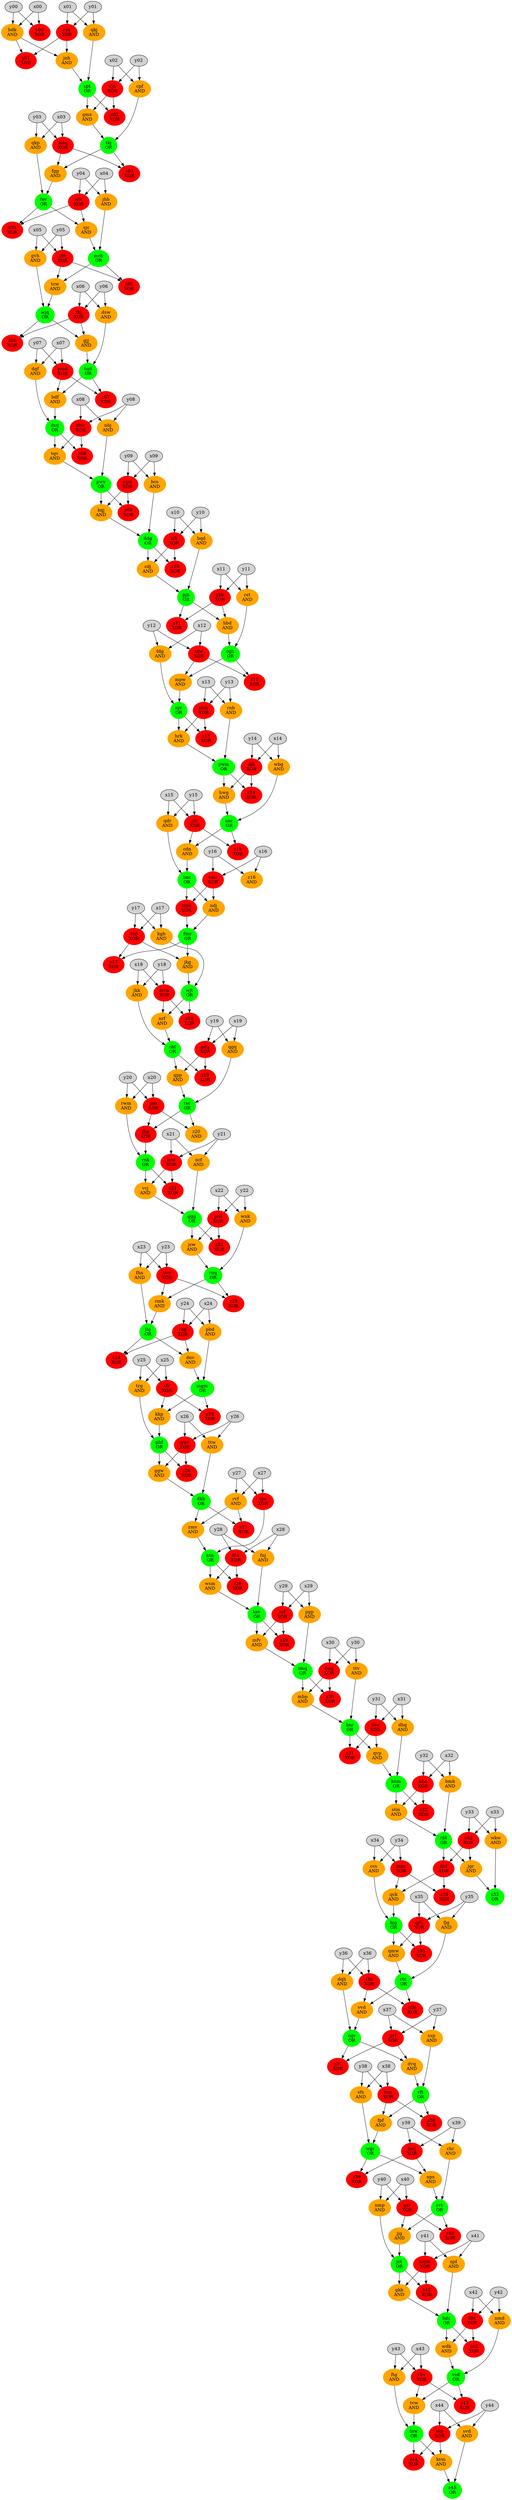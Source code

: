 digraph G {
  node [style="filled"]
  pwm [label="\N\nOR" color="green"]
  hrk -> pwm;
  rnb -> pwm;
  jbk [label="\N\nXOR" color="red"]
  x05 -> jbk;
  y05 -> jbk;
  z31 [label="\N\nXOR" color="red"]
  hbc -> z31;
  hnr -> z31;
  qck [label="\N\nAND" color="orange"]
  fcd -> qck;
  mgc -> qck;
  fhn [label="\N\nAND" color="orange"]
  x23 -> fhn;
  y23 -> fhn;
  rmv [label="\N\nAND" color="orange"]
  dkb -> rmv;
  rvf -> rmv;
  stm [label="\N\nAND" color="orange"]
  hhc -> stm;
  knm -> stm;
  z43 [label="\N\nXOR" color="red"]
  vcd -> z43;
  vbv -> z43;
  z22 [label="\N\nXOR" color="red"]
  prd -> z22;
  ggg -> z22;
  cgh [label="\N\nOR" color="green"]
  hbd -> cgh;
  cst -> cgh;
  ncf [label="\N\nAND" color="orange"]
  x21 -> ncf;
  y21 -> ncf;
  nmp [label="\N\nAND" color="orange"]
  y40 -> nmp;
  x40 -> nmp;
  z29 [label="\N\nXOR" color="red"]
  scf -> z29;
  ksv -> z29;
  z07 [label="\N\nXOR" color="red"]
  pmd -> z07;
  tqd -> z07;
  fpf [label="\N\nAND" color="orange"]
  tnp -> fpf;
  rft -> fpf;
  gkb [label="\N\nXOR" color="red"]
  y11 -> gkb;
  x11 -> gkb;
  dgf [label="\N\nAND" color="orange"]
  y07 -> dgf;
  x07 -> dgf;
  qdr [label="\N\nAND" color="orange"]
  y15 -> qdr;
  x15 -> qdr;
  pwv [label="\N\nOR" color="green"]
  nbj -> pwv;
  tqv -> pwv;
  fgp [label="\N\nAND" color="orange"]
  mtq -> fgp;
  tkj -> fgp;
  bdf [label="\N\nAND" color="orange"]
  tqd -> bdf;
  pmd -> bdf;
  fmg [label="\N\nXOR" color="red"]
  y30 -> fmg;
  x30 -> fmg;
  ccs [label="\N\nAND" color="orange"]
  x34 -> ccs;
  y34 -> ccs;
  rfd [label="\N\nOR" color="green"]
  bmh -> rfd;
  stm -> rfd;
  z27 [label="\N\nXOR" color="red"]
  rvf -> z27;
  dkb -> z27;
  wcj [label="\N\nXOR" color="red"]
  y44 -> wcj;
  x44 -> wcj;
  rkg [label="\N\nXOR" color="red"]
  x24 -> rkg;
  y24 -> rkg;
  z17 [label="\N\nXOR" color="red"]
  fmr -> z17;
  vtd -> z17;
  svt [label="\N\nOR" color="green"]
  chr -> svt;
  nps -> svt;
  qrh [label="\N\nXOR" color="red"]
  x35 -> qrh;
  y35 -> qrh;
  jgr [label="\N\nAND" color="orange"]
  rfd -> jgr;
  smf -> jgr;
  z26 [label="\N\nXOR" color="red"]
  qwr -> z26;
  pbf -> z26;
  bnc [label="\N\nOR" color="green"]
  cdn -> bnc;
  qdr -> bnc;
  gvf [label="\N\nXOR" color="red"]
  x37 -> gvf;
  y37 -> gvf;
  hwg [label="\N\nAND" color="orange"]
  pwm -> hwg;
  djk -> hwg;
  chf [label="\N\nOR" color="green"]
  nrf -> chf;
  jkk -> chf;
  vvd [label="\N\nAND" color="orange"]
  rtc -> vvd;
  rhc -> vvd;
  tqw [label="\N\nXOR" color="red"]
  y12 -> tqw;
  x12 -> tqw;
  jbj [label="\N\nOR" color="green"]
  cmk -> jbj;
  fhn -> jbj;
  hnr [label="\N\nOR" color="green"]
  ttv -> hnr;
  mbp -> hnr;
  mvn [label="\N\nXOR" color="red"]
  x18 -> mvn;
  y18 -> mvn;
  z03 [label="\N\nXOR" color="red"]
  mtq -> z03;
  tkj -> z03;
  vcj [label="\N\nAND" color="orange"]
  krw -> vcj;
  vnk -> vcj;
  trg [label="\N\nAND" color="orange"]
  y25 -> trg;
  x25 -> trg;
  fhp [label="\N\nXOR" color="red"]
  tsc -> fhp;
  pns -> fhp;
  ndj [label="\N\nAND" color="orange"]
  bnc -> ndj;
  vmr -> ndj;
  smf [label="\N\nXOR" color="red"]
  x33 -> smf;
  y33 -> smf;
  fmr [label="\N\nOR" color="green"]
  hmk -> fmr;
  ndj -> fmr;
  njd [label="\N\nAND" color="orange"]
  y41 -> njd;
  x41 -> njd;
  z05 [label="\N\nXOR" color="red"]
  mch -> z05;
  jbk -> z05;
  z12 [label="\N\nXOR" color="red"]
  cgh -> z12;
  tqw -> z12;
  z16 [label="\N\nAND" color="orange"]
  y16 -> z16;
  x16 -> z16;
  wbg [label="\N\nAND" color="orange"]
  y14 -> wbg;
  x14 -> wbg;
  cdn [label="\N\nAND" color="orange"]
  jtv -> cdn;
  nsc -> cdn;
  hvv [label="\N\nXOR" color="red"]
  y23 -> hvv;
  x23 -> hvv;
  mpw [label="\N\nAND" color="orange"]
  tqw -> mpw;
  cgh -> mpw;
  rft [label="\N\nOR" color="green"]
  dvq -> rft;
  ssp -> rft;
  jct [label="\N\nOR" color="green"]
  nmp -> jct;
  jjg -> jct;
  z08 [label="\N\nXOR" color="red"]
  tbw -> z08;
  dsq -> z08;
  jkg [label="\N\nAND" color="orange"]
  fmr -> jkg;
  vtd -> jkg;
  pbd [label="\N\nAND" color="orange"]
  y24 -> pbd;
  x24 -> pbd;
  dsw [label="\N\nAND" color="orange"]
  x06 -> dsw;
  y06 -> dsw;
  pmd [label="\N\nXOR" color="red"]
  x07 -> pmd;
  y07 -> pmd;
  z13 [label="\N\nXOR" color="red"]
  shm -> z13;
  njv -> z13;
  tnp [label="\N\nXOR" color="red"]
  x38 -> tnp;
  y38 -> tnp;
  z37 [label="\N\nXOR" color="red"]
  gvf -> z37;
  cqv -> z37;
  tqd [label="\N\nOR" color="green"]
  gjj -> tqd;
  dsw -> tqd;
  hhc [label="\N\nXOR" color="red"]
  x32 -> hhc;
  y32 -> hhc;
  jkk [label="\N\nAND" color="orange"]
  y18 -> jkk;
  x18 -> jkk;
  mbp [label="\N\nAND" color="orange"]
  tmq -> mbp;
  fmg -> mbp;
  cst [label="\N\nAND" color="orange"]
  x11 -> cst;
  y11 -> cst;
  z19 [label="\N\nXOR" color="red"]
  gdq -> z19;
  chf -> z19;
  hdc [label="\N\nOR" color="green"]
  gkk -> hdc;
  njd -> hdc;
  wsm [label="\N\nAND" color="orange"]
  ntn -> wsm;
  dtn -> wsm;
  z21 [label="\N\nXOR" color="red"]
  krw -> z21;
  vnk -> z21;
  tvw [label="\N\nAND" color="orange"]
  vbv -> tvw;
  vcd -> tvw;
  tbw [label="\N\nXOR" color="red"]
  y08 -> tbw;
  x08 -> tbw;
  wfr [label="\N\nXOR" color="red"]
  x04 -> wfr;
  y04 -> wfr;
  knm [label="\N\nOR" color="green"]
  qvp -> knm;
  dhq -> knm;
  z39 [label="\N\nXOR" color="red"]
  wgr -> z39;
  bwj -> z39;
  mfv [label="\N\nAND" color="orange"]
  scf -> mfv;
  ksv -> mfv;
  wgr [label="\N\nOR" color="green"]
  sfs -> wgr;
  fpf -> wgr;
  z35 [label="\N\nXOR" color="red"]
  qrh -> z35;
  bjg -> z35;
  vmr [label="\N\nXOR" color="red"]
  y16 -> vmr;
  x16 -> vmr;
  cqv [label="\N\nOR" color="green"]
  vvd -> cqv;
  dqh -> cqv;
  nsc [label="\N\nOR" color="green"]
  wbg -> nsc;
  hwg -> nsc;
  cfr [label="\N\nXOR" color="red"]
  x25 -> cfr;
  y25 -> cfr;
  z38 [label="\N\nXOR" color="red"]
  rft -> z38;
  tnp -> z38;
  z04 [label="\N\nXOR" color="red"]
  wfr -> z04;
  fnv -> z04;
  djk [label="\N\nXOR" color="red"]
  y14 -> djk;
  x14 -> djk;
  ggg [label="\N\nOR" color="green"]
  ncf -> ggg;
  vcj -> ggg;
  mgc [label="\N\nXOR" color="red"]
  x34 -> mgc;
  y34 -> mgc;
  hbd [label="\N\nAND" color="orange"]
  gkb -> hbd;
  pjh -> hbd;
  tck [label="\N\nXOR" color="red"]
  x10 -> tck;
  y10 -> tck;
  kgb [label="\N\nAND" color="orange"]
  x17 -> kgb;
  y17 -> kgb;
  jcw [label="\N\nAND" color="orange"]
  ggg -> jcw;
  prd -> jcw;
  z25 [label="\N\nXOR" color="red"]
  mgm -> z25;
  cfr -> z25;
  z45 [label="\N\nOR" color="green"]
  kvm -> z45;
  svd -> z45;
  z10 [label="\N\nXOR" color="red"]
  ddg -> z10;
  tck -> z10;
  tpc [label="\N\nXOR" color="red"]
  y27 -> tpc;
  x27 -> tpc;
  z06 [label="\N\nXOR" color="red"]
  wjq -> z06;
  thj -> z06;
  cpf [label="\N\nAND" color="orange"]
  y02 -> cpf;
  x02 -> cpf;
  mch [label="\N\nOR" color="green"]
  sjc -> mch;
  jhb -> mch;
  tkj [label="\N\nOR" color="green"]
  gms -> tkj;
  cpf -> tkj;
  z15 [label="\N\nXOR" color="red"]
  jtv -> z15;
  nsc -> z15;
  kvm [label="\N\nAND" color="orange"]
  fnw -> kvm;
  wcj -> kvm;
  wjq [label="\N\nOR" color="green"]
  tcw -> wjq;
  gvh -> wjq;
  fcd [label="\N\nXOR" color="red"]
  smf -> fcd;
  rfd -> fcd;
  dnv [label="\N\nAND" color="orange"]
  jbj -> dnv;
  rkg -> dnv;
  qgq [label="\N\nAND" color="orange"]
  y19 -> qgq;
  x19 -> qgq;
  spt [label="\N\nOR" color="green"]
  jnh -> spt;
  qkj -> spt;
  nrf [label="\N\nAND" color="orange"]
  mvn -> nrf;
  wjt -> nrf;
  wnk [label="\N\nAND" color="orange"]
  y22 -> wnk;
  x22 -> wnk;
  gkk [label="\N\nAND" color="orange"]
  jct -> gkk;
  hmm -> gkk;
  pns [label="\N\nXOR" color="red"]
  x20 -> pns;
  y20 -> pns;
  jjg [label="\N\nAND" color="orange"]
  grr -> jjg;
  svt -> jjg;
  pgp [label="\N\nAND" color="orange"]
  x29 -> pgp;
  y29 -> pgp;
  cdj [label="\N\nAND" color="orange"]
  tck -> cdj;
  ddg -> cdj;
  kkp [label="\N\nAND" color="orange"]
  mgm -> kkp;
  cfr -> kkp;
  bmh [label="\N\nAND" color="orange"]
  x32 -> bmh;
  y32 -> bmh;
  z40 [label="\N\nXOR" color="red"]
  svt -> z40;
  grr -> z40;
  qvp [label="\N\nAND" color="orange"]
  hbc -> qvp;
  hnr -> qvp;
  qmw [label="\N\nAND" color="orange"]
  bjg -> qmw;
  qrh -> qmw;
  mtq [label="\N\nXOR" color="red"]
  y03 -> mtq;
  x03 -> mtq;
  qkp [label="\N\nAND" color="orange"]
  y03 -> qkp;
  x03 -> qkp;
  ttw [label="\N\nAND" color="orange"]
  y26 -> ttw;
  x26 -> ttw;
  njv [label="\N\nOR" color="green"]
  fdg -> njv;
  mpw -> njv;
  ddg [label="\N\nOR" color="green"]
  kqj -> ddg;
  bcs -> ddg;
  rtc [label="\N\nOR" color="green"]
  fjg -> rtc;
  qmw -> rtc;
  bjg [label="\N\nOR" color="green"]
  ccs -> bjg;
  qck -> bjg;
  rsq [label="\N\nXOR" color="red"]
  y01 -> rsq;
  x01 -> rsq;
  qkj [label="\N\nAND" color="orange"]
  x01 -> qkj;
  y01 -> qkj;
  gjj [label="\N\nAND" color="orange"]
  wjq -> gjj;
  thj -> gjj;
  bcs [label="\N\nAND" color="orange"]
  x09 -> bcs;
  y09 -> bcs;
  z18 [label="\N\nXOR" color="red"]
  mvn -> z18;
  wjt -> z18;
  tsc [label="\N\nOR" color="green"]
  qgq -> tsc;
  qpp -> tsc;
  gms [label="\N\nAND" color="orange"]
  spt -> gms;
  vjn -> gms;
  sfs [label="\N\nAND" color="orange"]
  x38 -> sfs;
  y38 -> sfs;
  vcd [label="\N\nOR" color="green"]
  nmd -> vcd;
  wdk -> vcd;
  hmm [label="\N\nXOR" color="red"]
  y41 -> hmm;
  x41 -> hmm;
  thj [label="\N\nXOR" color="red"]
  y06 -> thj;
  x06 -> thj;
  qpp [label="\N\nAND" color="orange"]
  chf -> qpp;
  gdq -> qpp;
  dhq [label="\N\nAND" color="orange"]
  x31 -> dhq;
  y31 -> dhq;
  nmd [label="\N\nAND" color="orange"]
  y42 -> nmd;
  x42 -> nmd;
  ntn [label="\N\nOR" color="green"]
  tpc -> ntn;
  rmv -> ntn;
  z28 [label="\N\nXOR" color="red"]
  dtn -> z28;
  ntn -> z28;
  scf [label="\N\nXOR" color="red"]
  y29 -> scf;
  x29 -> scf;
  fnw [label="\N\nOR" color="green"]
  ftg -> fnw;
  tvw -> fnw;
  ssp [label="\N\nAND" color="orange"]
  y37 -> ssp;
  x37 -> ssp;
  tmq [label="\N\nOR" color="green"]
  pgp -> tmq;
  mfv -> tmq;
  sqm [label="\N\nXOR" color="red"]
  x09 -> sqm;
  y09 -> sqm;
  nbj [label="\N\nAND" color="orange"]
  x08 -> nbj;
  y08 -> nbj;
  fnj [label="\N\nAND" color="orange"]
  x28 -> fnj;
  y28 -> fnj;
  ggw [label="\N\nAND" color="orange"]
  pbf -> ggw;
  qwr -> ggw;
  kqj [label="\N\nAND" color="orange"]
  pwv -> kqj;
  sqm -> kqj;
  z00 [label="\N\nXOR" color="red"]
  y00 -> z00;
  x00 -> z00;
  kbt [label="\N\nXOR" color="red"]
  y42 -> kbt;
  x42 -> kbt;
  bdk [label="\N\nAND" color="orange"]
  x00 -> bdk;
  y00 -> bdk;
  rhc [label="\N\nXOR" color="red"]
  x36 -> rhc;
  y36 -> rhc;
  wjt [label="\N\nOR" color="green"]
  jkg -> wjt;
  kgb -> wjt;
  sjc [label="\N\nAND" color="orange"]
  wfr -> sjc;
  fnv -> sjc;
  z33 [label="\N\nOR" color="green"]
  wkw -> z33;
  jgr -> z33;
  rwm [label="\N\nAND" color="orange"]
  x20 -> rwm;
  y20 -> rwm;
  qwr [label="\N\nXOR" color="red"]
  y26 -> qwr;
  x26 -> qwr;
  svd [label="\N\nAND" color="orange"]
  y44 -> svd;
  x44 -> svd;
  z09 [label="\N\nXOR" color="red"]
  sqm -> z09;
  pwv -> z09;
  z44 [label="\N\nXOR" color="red"]
  wcj -> z44;
  fnw -> z44;
  shm [label="\N\nXOR" color="red"]
  y13 -> shm;
  x13 -> shm;
  wdk [label="\N\nAND" color="orange"]
  hdc -> wdk;
  kbt -> wdk;
  vbv [label="\N\nXOR" color="red"]
  y43 -> vbv;
  x43 -> vbv;
  z30 [label="\N\nXOR" color="red"]
  tmq -> z30;
  fmg -> z30;
  dvq [label="\N\nAND" color="orange"]
  cqv -> dvq;
  gvf -> dvq;
  vtd [label="\N\nXOR" color="red"]
  y17 -> vtd;
  x17 -> vtd;
  prd [label="\N\nXOR" color="red"]
  x22 -> prd;
  y22 -> prd;
  fnv [label="\N\nOR" color="green"]
  fgp -> fnv;
  qkp -> fnv;
  dtn [label="\N\nXOR" color="red"]
  y28 -> dtn;
  x28 -> dtn;
  wkw [label="\N\nAND" color="orange"]
  x33 -> wkw;
  y33 -> wkw;
  hrk [label="\N\nAND" color="orange"]
  njv -> hrk;
  shm -> hrk;
  jhb [label="\N\nAND" color="orange"]
  x04 -> jhb;
  y04 -> jhb;
  z34 [label="\N\nXOR" color="red"]
  fcd -> z34;
  mgc -> z34;
  tqv [label="\N\nAND" color="orange"]
  dsq -> tqv;
  tbw -> tqv;
  z32 [label="\N\nXOR" color="red"]
  hhc -> z32;
  knm -> z32;
  cmk [label="\N\nAND" color="orange"]
  hvv -> cmk;
  rnq -> cmk;
  rnq [label="\N\nOR" color="green"]
  jcw -> rnq;
  wnk -> rnq;
  chr [label="\N\nAND" color="orange"]
  x39 -> chr;
  y39 -> chr;
  z20 [label="\N\nAND" color="orange"]
  pns -> z20;
  tsc -> z20;
  fjg [label="\N\nAND" color="orange"]
  x35 -> fjg;
  y35 -> fjg;
  krw [label="\N\nXOR" color="red"]
  x21 -> krw;
  y21 -> krw;
  z14 [label="\N\nXOR" color="red"]
  djk -> z14;
  pwm -> z14;
  vjn [label="\N\nXOR" color="red"]
  y02 -> vjn;
  x02 -> vjn;
  ttv [label="\N\nAND" color="orange"]
  x30 -> ttv;
  y30 -> ttv;
  fdg [label="\N\nAND" color="orange"]
  y12 -> fdg;
  x12 -> fdg;
  jtv [label="\N\nXOR" color="red"]
  y15 -> jtv;
  x15 -> jtv;
  dsq [label="\N\nOR" color="green"]
  bdf -> dsq;
  dgf -> dsq;
  nps [label="\N\nAND" color="orange"]
  wgr -> nps;
  bwj -> nps;
  dqh [label="\N\nAND" color="orange"]
  y36 -> dqh;
  x36 -> dqh;
  bqd [label="\N\nAND" color="orange"]
  y10 -> bqd;
  x10 -> bqd;
  pjh [label="\N\nOR" color="green"]
  cdj -> pjh;
  bqd -> pjh;
  ksv [label="\N\nOR" color="green"]
  fnj -> ksv;
  wsm -> ksv;
  pbf [label="\N\nOR" color="green"]
  trg -> pbf;
  kkp -> pbf;
  z11 [label="\N\nXOR" color="red"]
  gkb -> z11;
  pjh -> z11;
  jnh [label="\N\nAND" color="orange"]
  rsq -> jnh;
  bdk -> jnh;
  z01 [label="\N\nXOR" color="red"]
  bdk -> z01;
  rsq -> z01;
  ftg [label="\N\nAND" color="orange"]
  y43 -> ftg;
  x43 -> ftg;
  z24 [label="\N\nXOR" color="red"]
  jbj -> z24;
  rkg -> z24;
  z41 [label="\N\nXOR" color="red"]
  jct -> z41;
  hmm -> z41;
  mgm [label="\N\nOR" color="green"]
  dnv -> mgm;
  pbd -> mgm;
  z02 [label="\N\nXOR" color="red"]
  spt -> z02;
  vjn -> z02;
  z36 [label="\N\nXOR" color="red"]
  rtc -> z36;
  rhc -> z36;
  gvh [label="\N\nAND" color="orange"]
  y05 -> gvh;
  x05 -> gvh;
  z23 [label="\N\nXOR" color="red"]
  rnq -> z23;
  hvv -> z23;
  rnb [label="\N\nAND" color="orange"]
  x13 -> rnb;
  y13 -> rnb;
  bwj [label="\N\nXOR" color="red"]
  y39 -> bwj;
  x39 -> bwj;
  tcw [label="\N\nAND" color="orange"]
  mch -> tcw;
  jbk -> tcw;
  vnk [label="\N\nOR" color="green"]
  fhp -> vnk;
  rwm -> vnk;
  hmk [label="\N\nXOR" color="red"]
  vmr -> hmk;
  bnc -> hmk;
  dkb [label="\N\nOR" color="green"]
  ttw -> dkb;
  ggw -> dkb;
  rvf [label="\N\nAND" color="orange"]
  x27 -> rvf;
  y27 -> rvf;
  gdq [label="\N\nXOR" color="red"]
  x19 -> gdq;
  y19 -> gdq;
  grr [label="\N\nXOR" color="red"]
  x40 -> grr;
  y40 -> grr;
  hbc [label="\N\nXOR" color="red"]
  y31 -> hbc;
  x31 -> hbc;
  z42 [label="\N\nXOR" color="red"]
  hdc -> z42;
  kbt -> z42;
}
